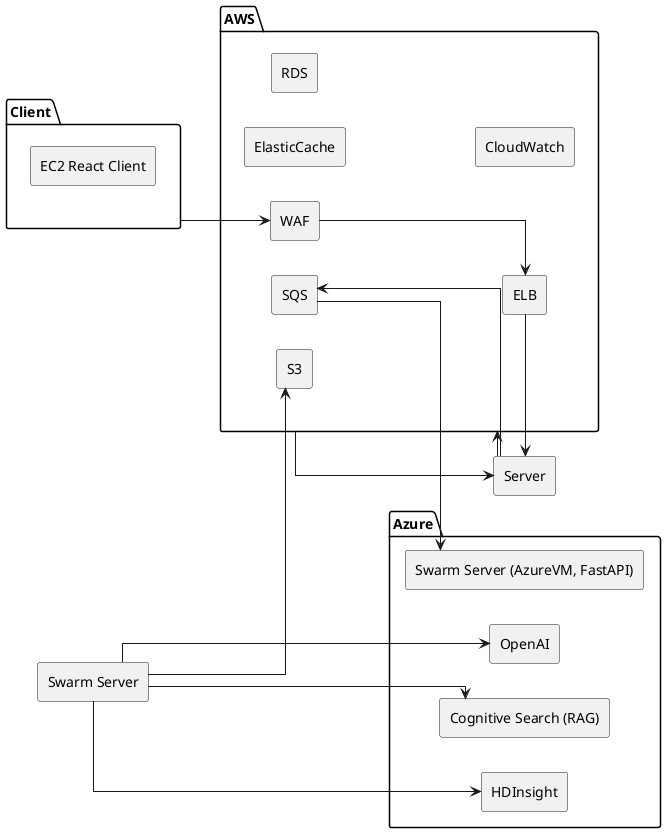 @startuml component

left to right direction
skinparam linetype ortho
skinparam componentStyle rectangle

package "Client" {
    [EC2 React Client]
}

package "AWS" {
    [WAF]
    [ELB]
    [SQS]
    [ElasticCache]
    [RDS]
    [CloudWatch]
    [S3]
}

package "Azure" {
    [OpenAI]
    [Swarm Server (AzureVM, FastAPI)]
    [Cognitive Search (RAG)]
    [HDInsight]
}

[Client] --> [WAF]
[WAF] --> [ELB]
[ELB] --> [Server]
[AWS] --> [Server]
[Server] --> [AWS]
[Server] --> [SQS]
[SQS] --> [Swarm Server (AzureVM, FastAPI)]
[Swarm Server] --> [OpenAI]
[Swarm Server] --> [Cognitive Search (RAG)]
[Swarm Server] --> [HDInsight]
[Swarm Server] --> [S3]

@enduml
